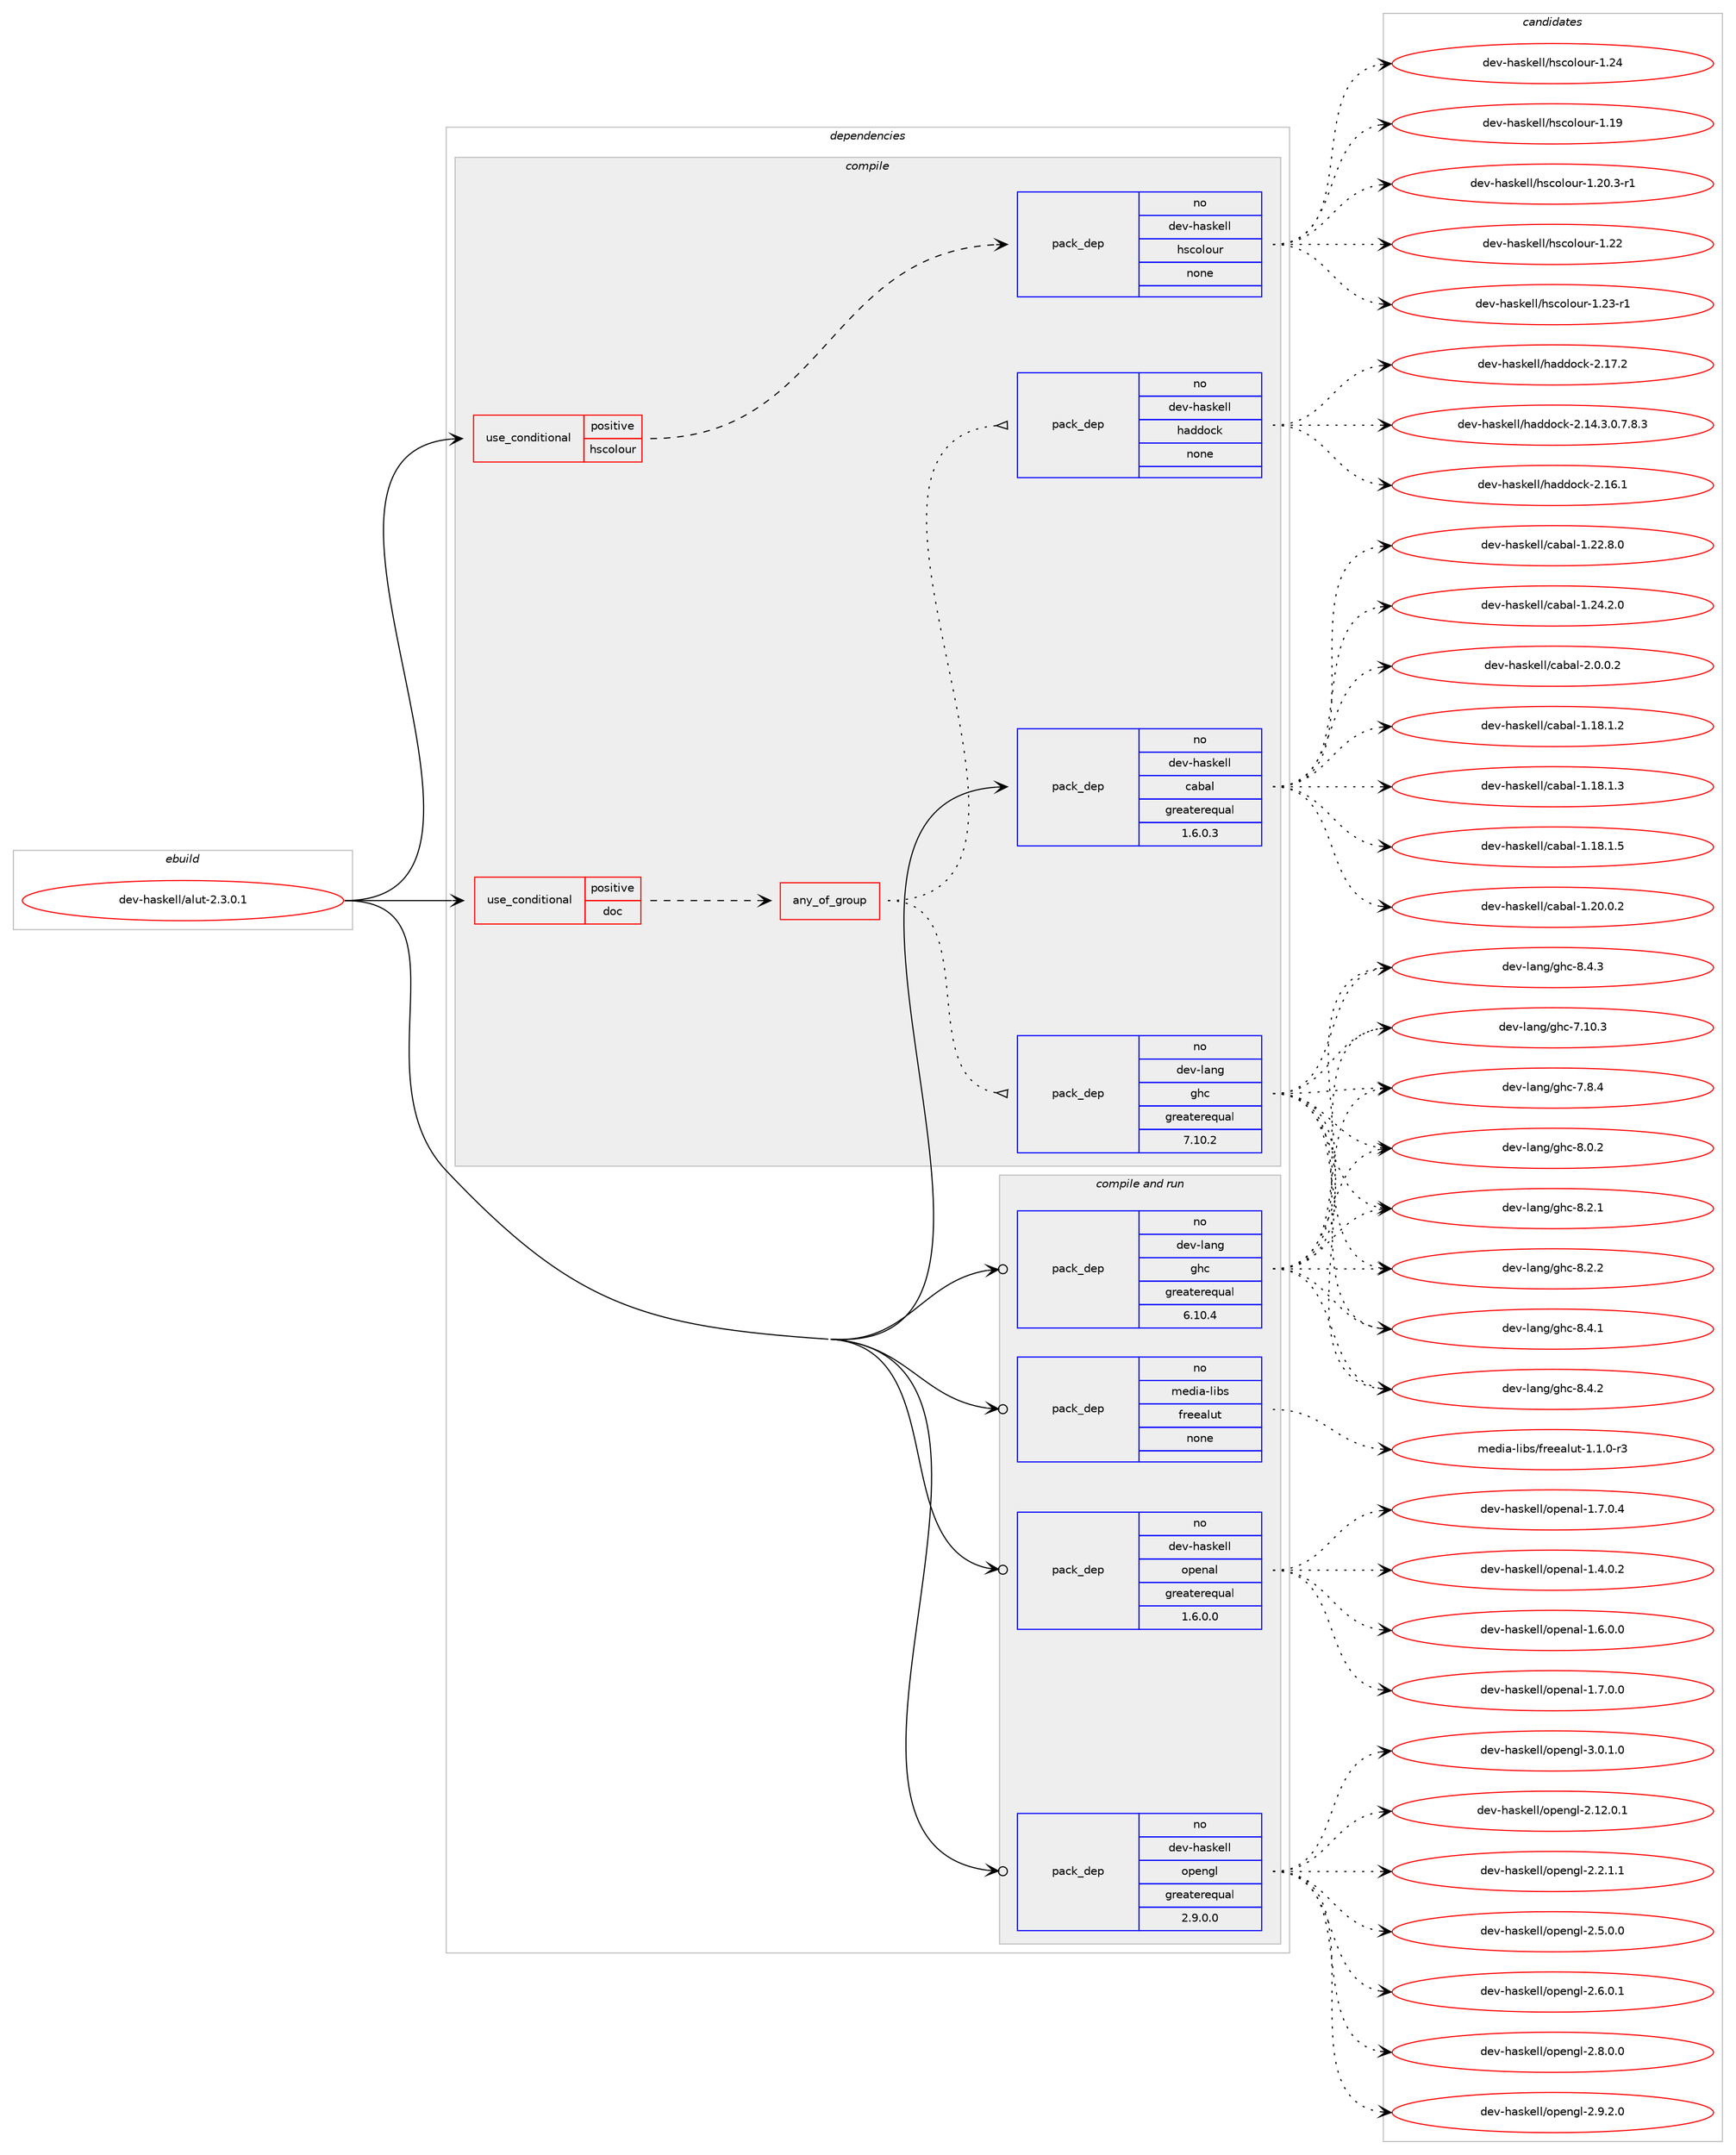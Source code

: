 digraph prolog {

# *************
# Graph options
# *************

newrank=true;
concentrate=true;
compound=true;
graph [rankdir=LR,fontname=Helvetica,fontsize=10,ranksep=1.5];#, ranksep=2.5, nodesep=0.2];
edge  [arrowhead=vee];
node  [fontname=Helvetica,fontsize=10];

# **********
# The ebuild
# **********

subgraph cluster_leftcol {
color=gray;
rank=same;
label=<<i>ebuild</i>>;
id [label="dev-haskell/alut-2.3.0.1", color=red, width=4, href="../dev-haskell/alut-2.3.0.1.svg"];
}

# ****************
# The dependencies
# ****************

subgraph cluster_midcol {
color=gray;
label=<<i>dependencies</i>>;
subgraph cluster_compile {
fillcolor="#eeeeee";
style=filled;
label=<<i>compile</i>>;
subgraph cond358514 {
dependency1325822 [label=<<TABLE BORDER="0" CELLBORDER="1" CELLSPACING="0" CELLPADDING="4"><TR><TD ROWSPAN="3" CELLPADDING="10">use_conditional</TD></TR><TR><TD>positive</TD></TR><TR><TD>doc</TD></TR></TABLE>>, shape=none, color=red];
subgraph any20499 {
dependency1325823 [label=<<TABLE BORDER="0" CELLBORDER="1" CELLSPACING="0" CELLPADDING="4"><TR><TD CELLPADDING="10">any_of_group</TD></TR></TABLE>>, shape=none, color=red];subgraph pack946257 {
dependency1325824 [label=<<TABLE BORDER="0" CELLBORDER="1" CELLSPACING="0" CELLPADDING="4" WIDTH="220"><TR><TD ROWSPAN="6" CELLPADDING="30">pack_dep</TD></TR><TR><TD WIDTH="110">no</TD></TR><TR><TD>dev-haskell</TD></TR><TR><TD>haddock</TD></TR><TR><TD>none</TD></TR><TR><TD></TD></TR></TABLE>>, shape=none, color=blue];
}
dependency1325823:e -> dependency1325824:w [weight=20,style="dotted",arrowhead="oinv"];
subgraph pack946258 {
dependency1325825 [label=<<TABLE BORDER="0" CELLBORDER="1" CELLSPACING="0" CELLPADDING="4" WIDTH="220"><TR><TD ROWSPAN="6" CELLPADDING="30">pack_dep</TD></TR><TR><TD WIDTH="110">no</TD></TR><TR><TD>dev-lang</TD></TR><TR><TD>ghc</TD></TR><TR><TD>greaterequal</TD></TR><TR><TD>7.10.2</TD></TR></TABLE>>, shape=none, color=blue];
}
dependency1325823:e -> dependency1325825:w [weight=20,style="dotted",arrowhead="oinv"];
}
dependency1325822:e -> dependency1325823:w [weight=20,style="dashed",arrowhead="vee"];
}
id:e -> dependency1325822:w [weight=20,style="solid",arrowhead="vee"];
subgraph cond358515 {
dependency1325826 [label=<<TABLE BORDER="0" CELLBORDER="1" CELLSPACING="0" CELLPADDING="4"><TR><TD ROWSPAN="3" CELLPADDING="10">use_conditional</TD></TR><TR><TD>positive</TD></TR><TR><TD>hscolour</TD></TR></TABLE>>, shape=none, color=red];
subgraph pack946259 {
dependency1325827 [label=<<TABLE BORDER="0" CELLBORDER="1" CELLSPACING="0" CELLPADDING="4" WIDTH="220"><TR><TD ROWSPAN="6" CELLPADDING="30">pack_dep</TD></TR><TR><TD WIDTH="110">no</TD></TR><TR><TD>dev-haskell</TD></TR><TR><TD>hscolour</TD></TR><TR><TD>none</TD></TR><TR><TD></TD></TR></TABLE>>, shape=none, color=blue];
}
dependency1325826:e -> dependency1325827:w [weight=20,style="dashed",arrowhead="vee"];
}
id:e -> dependency1325826:w [weight=20,style="solid",arrowhead="vee"];
subgraph pack946260 {
dependency1325828 [label=<<TABLE BORDER="0" CELLBORDER="1" CELLSPACING="0" CELLPADDING="4" WIDTH="220"><TR><TD ROWSPAN="6" CELLPADDING="30">pack_dep</TD></TR><TR><TD WIDTH="110">no</TD></TR><TR><TD>dev-haskell</TD></TR><TR><TD>cabal</TD></TR><TR><TD>greaterequal</TD></TR><TR><TD>1.6.0.3</TD></TR></TABLE>>, shape=none, color=blue];
}
id:e -> dependency1325828:w [weight=20,style="solid",arrowhead="vee"];
}
subgraph cluster_compileandrun {
fillcolor="#eeeeee";
style=filled;
label=<<i>compile and run</i>>;
subgraph pack946261 {
dependency1325829 [label=<<TABLE BORDER="0" CELLBORDER="1" CELLSPACING="0" CELLPADDING="4" WIDTH="220"><TR><TD ROWSPAN="6" CELLPADDING="30">pack_dep</TD></TR><TR><TD WIDTH="110">no</TD></TR><TR><TD>dev-haskell</TD></TR><TR><TD>openal</TD></TR><TR><TD>greaterequal</TD></TR><TR><TD>1.6.0.0</TD></TR></TABLE>>, shape=none, color=blue];
}
id:e -> dependency1325829:w [weight=20,style="solid",arrowhead="odotvee"];
subgraph pack946262 {
dependency1325830 [label=<<TABLE BORDER="0" CELLBORDER="1" CELLSPACING="0" CELLPADDING="4" WIDTH="220"><TR><TD ROWSPAN="6" CELLPADDING="30">pack_dep</TD></TR><TR><TD WIDTH="110">no</TD></TR><TR><TD>dev-haskell</TD></TR><TR><TD>opengl</TD></TR><TR><TD>greaterequal</TD></TR><TR><TD>2.9.0.0</TD></TR></TABLE>>, shape=none, color=blue];
}
id:e -> dependency1325830:w [weight=20,style="solid",arrowhead="odotvee"];
subgraph pack946263 {
dependency1325831 [label=<<TABLE BORDER="0" CELLBORDER="1" CELLSPACING="0" CELLPADDING="4" WIDTH="220"><TR><TD ROWSPAN="6" CELLPADDING="30">pack_dep</TD></TR><TR><TD WIDTH="110">no</TD></TR><TR><TD>dev-lang</TD></TR><TR><TD>ghc</TD></TR><TR><TD>greaterequal</TD></TR><TR><TD>6.10.4</TD></TR></TABLE>>, shape=none, color=blue];
}
id:e -> dependency1325831:w [weight=20,style="solid",arrowhead="odotvee"];
subgraph pack946264 {
dependency1325832 [label=<<TABLE BORDER="0" CELLBORDER="1" CELLSPACING="0" CELLPADDING="4" WIDTH="220"><TR><TD ROWSPAN="6" CELLPADDING="30">pack_dep</TD></TR><TR><TD WIDTH="110">no</TD></TR><TR><TD>media-libs</TD></TR><TR><TD>freealut</TD></TR><TR><TD>none</TD></TR><TR><TD></TD></TR></TABLE>>, shape=none, color=blue];
}
id:e -> dependency1325832:w [weight=20,style="solid",arrowhead="odotvee"];
}
subgraph cluster_run {
fillcolor="#eeeeee";
style=filled;
label=<<i>run</i>>;
}
}

# **************
# The candidates
# **************

subgraph cluster_choices {
rank=same;
color=gray;
label=<<i>candidates</i>>;

subgraph choice946257 {
color=black;
nodesep=1;
choice1001011184510497115107101108108471049710010011199107455046495246514648465546564651 [label="dev-haskell/haddock-2.14.3.0.7.8.3", color=red, width=4,href="../dev-haskell/haddock-2.14.3.0.7.8.3.svg"];
choice100101118451049711510710110810847104971001001119910745504649544649 [label="dev-haskell/haddock-2.16.1", color=red, width=4,href="../dev-haskell/haddock-2.16.1.svg"];
choice100101118451049711510710110810847104971001001119910745504649554650 [label="dev-haskell/haddock-2.17.2", color=red, width=4,href="../dev-haskell/haddock-2.17.2.svg"];
dependency1325824:e -> choice1001011184510497115107101108108471049710010011199107455046495246514648465546564651:w [style=dotted,weight="100"];
dependency1325824:e -> choice100101118451049711510710110810847104971001001119910745504649544649:w [style=dotted,weight="100"];
dependency1325824:e -> choice100101118451049711510710110810847104971001001119910745504649554650:w [style=dotted,weight="100"];
}
subgraph choice946258 {
color=black;
nodesep=1;
choice1001011184510897110103471031049945554649484651 [label="dev-lang/ghc-7.10.3", color=red, width=4,href="../dev-lang/ghc-7.10.3.svg"];
choice10010111845108971101034710310499455546564652 [label="dev-lang/ghc-7.8.4", color=red, width=4,href="../dev-lang/ghc-7.8.4.svg"];
choice10010111845108971101034710310499455646484650 [label="dev-lang/ghc-8.0.2", color=red, width=4,href="../dev-lang/ghc-8.0.2.svg"];
choice10010111845108971101034710310499455646504649 [label="dev-lang/ghc-8.2.1", color=red, width=4,href="../dev-lang/ghc-8.2.1.svg"];
choice10010111845108971101034710310499455646504650 [label="dev-lang/ghc-8.2.2", color=red, width=4,href="../dev-lang/ghc-8.2.2.svg"];
choice10010111845108971101034710310499455646524649 [label="dev-lang/ghc-8.4.1", color=red, width=4,href="../dev-lang/ghc-8.4.1.svg"];
choice10010111845108971101034710310499455646524650 [label="dev-lang/ghc-8.4.2", color=red, width=4,href="../dev-lang/ghc-8.4.2.svg"];
choice10010111845108971101034710310499455646524651 [label="dev-lang/ghc-8.4.3", color=red, width=4,href="../dev-lang/ghc-8.4.3.svg"];
dependency1325825:e -> choice1001011184510897110103471031049945554649484651:w [style=dotted,weight="100"];
dependency1325825:e -> choice10010111845108971101034710310499455546564652:w [style=dotted,weight="100"];
dependency1325825:e -> choice10010111845108971101034710310499455646484650:w [style=dotted,weight="100"];
dependency1325825:e -> choice10010111845108971101034710310499455646504649:w [style=dotted,weight="100"];
dependency1325825:e -> choice10010111845108971101034710310499455646504650:w [style=dotted,weight="100"];
dependency1325825:e -> choice10010111845108971101034710310499455646524649:w [style=dotted,weight="100"];
dependency1325825:e -> choice10010111845108971101034710310499455646524650:w [style=dotted,weight="100"];
dependency1325825:e -> choice10010111845108971101034710310499455646524651:w [style=dotted,weight="100"];
}
subgraph choice946259 {
color=black;
nodesep=1;
choice100101118451049711510710110810847104115991111081111171144549464957 [label="dev-haskell/hscolour-1.19", color=red, width=4,href="../dev-haskell/hscolour-1.19.svg"];
choice10010111845104971151071011081084710411599111108111117114454946504846514511449 [label="dev-haskell/hscolour-1.20.3-r1", color=red, width=4,href="../dev-haskell/hscolour-1.20.3-r1.svg"];
choice100101118451049711510710110810847104115991111081111171144549465050 [label="dev-haskell/hscolour-1.22", color=red, width=4,href="../dev-haskell/hscolour-1.22.svg"];
choice1001011184510497115107101108108471041159911110811111711445494650514511449 [label="dev-haskell/hscolour-1.23-r1", color=red, width=4,href="../dev-haskell/hscolour-1.23-r1.svg"];
choice100101118451049711510710110810847104115991111081111171144549465052 [label="dev-haskell/hscolour-1.24", color=red, width=4,href="../dev-haskell/hscolour-1.24.svg"];
dependency1325827:e -> choice100101118451049711510710110810847104115991111081111171144549464957:w [style=dotted,weight="100"];
dependency1325827:e -> choice10010111845104971151071011081084710411599111108111117114454946504846514511449:w [style=dotted,weight="100"];
dependency1325827:e -> choice100101118451049711510710110810847104115991111081111171144549465050:w [style=dotted,weight="100"];
dependency1325827:e -> choice1001011184510497115107101108108471041159911110811111711445494650514511449:w [style=dotted,weight="100"];
dependency1325827:e -> choice100101118451049711510710110810847104115991111081111171144549465052:w [style=dotted,weight="100"];
}
subgraph choice946260 {
color=black;
nodesep=1;
choice10010111845104971151071011081084799979897108454946495646494650 [label="dev-haskell/cabal-1.18.1.2", color=red, width=4,href="../dev-haskell/cabal-1.18.1.2.svg"];
choice10010111845104971151071011081084799979897108454946495646494651 [label="dev-haskell/cabal-1.18.1.3", color=red, width=4,href="../dev-haskell/cabal-1.18.1.3.svg"];
choice10010111845104971151071011081084799979897108454946495646494653 [label="dev-haskell/cabal-1.18.1.5", color=red, width=4,href="../dev-haskell/cabal-1.18.1.5.svg"];
choice10010111845104971151071011081084799979897108454946504846484650 [label="dev-haskell/cabal-1.20.0.2", color=red, width=4,href="../dev-haskell/cabal-1.20.0.2.svg"];
choice10010111845104971151071011081084799979897108454946505046564648 [label="dev-haskell/cabal-1.22.8.0", color=red, width=4,href="../dev-haskell/cabal-1.22.8.0.svg"];
choice10010111845104971151071011081084799979897108454946505246504648 [label="dev-haskell/cabal-1.24.2.0", color=red, width=4,href="../dev-haskell/cabal-1.24.2.0.svg"];
choice100101118451049711510710110810847999798971084550464846484650 [label="dev-haskell/cabal-2.0.0.2", color=red, width=4,href="../dev-haskell/cabal-2.0.0.2.svg"];
dependency1325828:e -> choice10010111845104971151071011081084799979897108454946495646494650:w [style=dotted,weight="100"];
dependency1325828:e -> choice10010111845104971151071011081084799979897108454946495646494651:w [style=dotted,weight="100"];
dependency1325828:e -> choice10010111845104971151071011081084799979897108454946495646494653:w [style=dotted,weight="100"];
dependency1325828:e -> choice10010111845104971151071011081084799979897108454946504846484650:w [style=dotted,weight="100"];
dependency1325828:e -> choice10010111845104971151071011081084799979897108454946505046564648:w [style=dotted,weight="100"];
dependency1325828:e -> choice10010111845104971151071011081084799979897108454946505246504648:w [style=dotted,weight="100"];
dependency1325828:e -> choice100101118451049711510710110810847999798971084550464846484650:w [style=dotted,weight="100"];
}
subgraph choice946261 {
color=black;
nodesep=1;
choice100101118451049711510710110810847111112101110971084549465246484650 [label="dev-haskell/openal-1.4.0.2", color=red, width=4,href="../dev-haskell/openal-1.4.0.2.svg"];
choice100101118451049711510710110810847111112101110971084549465446484648 [label="dev-haskell/openal-1.6.0.0", color=red, width=4,href="../dev-haskell/openal-1.6.0.0.svg"];
choice100101118451049711510710110810847111112101110971084549465546484648 [label="dev-haskell/openal-1.7.0.0", color=red, width=4,href="../dev-haskell/openal-1.7.0.0.svg"];
choice100101118451049711510710110810847111112101110971084549465546484652 [label="dev-haskell/openal-1.7.0.4", color=red, width=4,href="../dev-haskell/openal-1.7.0.4.svg"];
dependency1325829:e -> choice100101118451049711510710110810847111112101110971084549465246484650:w [style=dotted,weight="100"];
dependency1325829:e -> choice100101118451049711510710110810847111112101110971084549465446484648:w [style=dotted,weight="100"];
dependency1325829:e -> choice100101118451049711510710110810847111112101110971084549465546484648:w [style=dotted,weight="100"];
dependency1325829:e -> choice100101118451049711510710110810847111112101110971084549465546484652:w [style=dotted,weight="100"];
}
subgraph choice946262 {
color=black;
nodesep=1;
choice100101118451049711510710110810847111112101110103108455046495046484649 [label="dev-haskell/opengl-2.12.0.1", color=red, width=4,href="../dev-haskell/opengl-2.12.0.1.svg"];
choice1001011184510497115107101108108471111121011101031084550465046494649 [label="dev-haskell/opengl-2.2.1.1", color=red, width=4,href="../dev-haskell/opengl-2.2.1.1.svg"];
choice1001011184510497115107101108108471111121011101031084550465346484648 [label="dev-haskell/opengl-2.5.0.0", color=red, width=4,href="../dev-haskell/opengl-2.5.0.0.svg"];
choice1001011184510497115107101108108471111121011101031084550465446484649 [label="dev-haskell/opengl-2.6.0.1", color=red, width=4,href="../dev-haskell/opengl-2.6.0.1.svg"];
choice1001011184510497115107101108108471111121011101031084550465646484648 [label="dev-haskell/opengl-2.8.0.0", color=red, width=4,href="../dev-haskell/opengl-2.8.0.0.svg"];
choice1001011184510497115107101108108471111121011101031084550465746504648 [label="dev-haskell/opengl-2.9.2.0", color=red, width=4,href="../dev-haskell/opengl-2.9.2.0.svg"];
choice1001011184510497115107101108108471111121011101031084551464846494648 [label="dev-haskell/opengl-3.0.1.0", color=red, width=4,href="../dev-haskell/opengl-3.0.1.0.svg"];
dependency1325830:e -> choice100101118451049711510710110810847111112101110103108455046495046484649:w [style=dotted,weight="100"];
dependency1325830:e -> choice1001011184510497115107101108108471111121011101031084550465046494649:w [style=dotted,weight="100"];
dependency1325830:e -> choice1001011184510497115107101108108471111121011101031084550465346484648:w [style=dotted,weight="100"];
dependency1325830:e -> choice1001011184510497115107101108108471111121011101031084550465446484649:w [style=dotted,weight="100"];
dependency1325830:e -> choice1001011184510497115107101108108471111121011101031084550465646484648:w [style=dotted,weight="100"];
dependency1325830:e -> choice1001011184510497115107101108108471111121011101031084550465746504648:w [style=dotted,weight="100"];
dependency1325830:e -> choice1001011184510497115107101108108471111121011101031084551464846494648:w [style=dotted,weight="100"];
}
subgraph choice946263 {
color=black;
nodesep=1;
choice1001011184510897110103471031049945554649484651 [label="dev-lang/ghc-7.10.3", color=red, width=4,href="../dev-lang/ghc-7.10.3.svg"];
choice10010111845108971101034710310499455546564652 [label="dev-lang/ghc-7.8.4", color=red, width=4,href="../dev-lang/ghc-7.8.4.svg"];
choice10010111845108971101034710310499455646484650 [label="dev-lang/ghc-8.0.2", color=red, width=4,href="../dev-lang/ghc-8.0.2.svg"];
choice10010111845108971101034710310499455646504649 [label="dev-lang/ghc-8.2.1", color=red, width=4,href="../dev-lang/ghc-8.2.1.svg"];
choice10010111845108971101034710310499455646504650 [label="dev-lang/ghc-8.2.2", color=red, width=4,href="../dev-lang/ghc-8.2.2.svg"];
choice10010111845108971101034710310499455646524649 [label="dev-lang/ghc-8.4.1", color=red, width=4,href="../dev-lang/ghc-8.4.1.svg"];
choice10010111845108971101034710310499455646524650 [label="dev-lang/ghc-8.4.2", color=red, width=4,href="../dev-lang/ghc-8.4.2.svg"];
choice10010111845108971101034710310499455646524651 [label="dev-lang/ghc-8.4.3", color=red, width=4,href="../dev-lang/ghc-8.4.3.svg"];
dependency1325831:e -> choice1001011184510897110103471031049945554649484651:w [style=dotted,weight="100"];
dependency1325831:e -> choice10010111845108971101034710310499455546564652:w [style=dotted,weight="100"];
dependency1325831:e -> choice10010111845108971101034710310499455646484650:w [style=dotted,weight="100"];
dependency1325831:e -> choice10010111845108971101034710310499455646504649:w [style=dotted,weight="100"];
dependency1325831:e -> choice10010111845108971101034710310499455646504650:w [style=dotted,weight="100"];
dependency1325831:e -> choice10010111845108971101034710310499455646524649:w [style=dotted,weight="100"];
dependency1325831:e -> choice10010111845108971101034710310499455646524650:w [style=dotted,weight="100"];
dependency1325831:e -> choice10010111845108971101034710310499455646524651:w [style=dotted,weight="100"];
}
subgraph choice946264 {
color=black;
nodesep=1;
choice10910110010597451081059811547102114101101971081171164549464946484511451 [label="media-libs/freealut-1.1.0-r3", color=red, width=4,href="../media-libs/freealut-1.1.0-r3.svg"];
dependency1325832:e -> choice10910110010597451081059811547102114101101971081171164549464946484511451:w [style=dotted,weight="100"];
}
}

}
